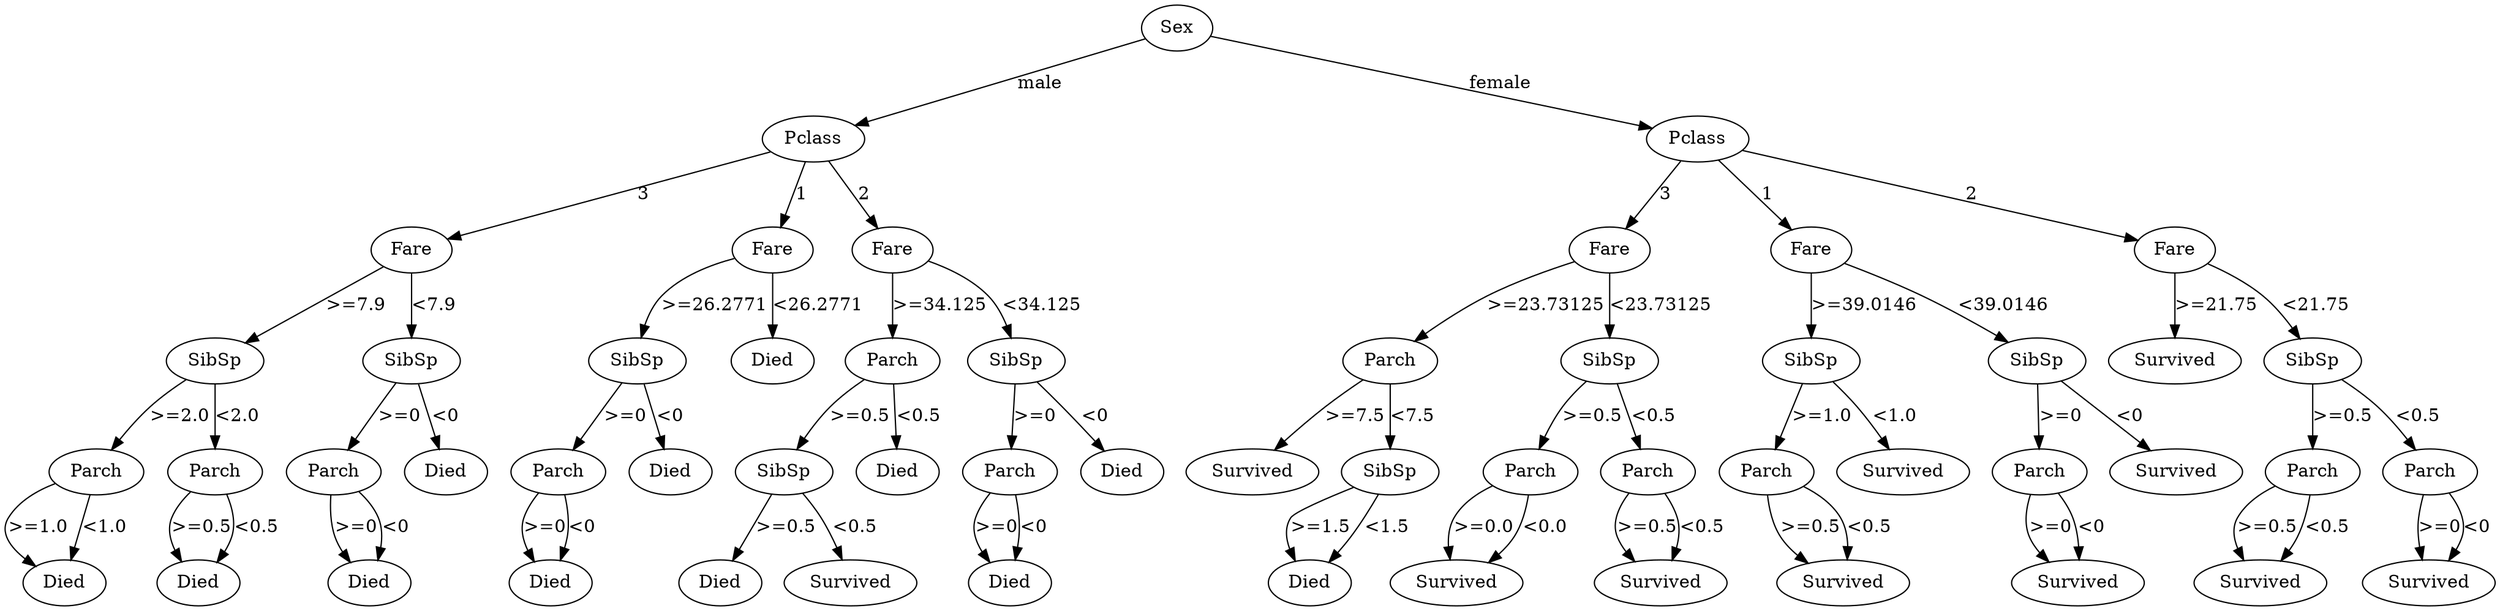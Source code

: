 // Network
digraph {
	Sex0 [label=Sex]
	Pclass0 [label=Pclass]
	Sex0 -> Pclass0 [label=male]
	Pclass0 [label=Pclass]
	Fare0 [label=Fare]
	Pclass0 -> Fare0 [label=3]
	Fare0 [label=Fare]
	SibSp0 [label=SibSp]
	Fare0 -> SibSp0 [label=">=7.9"]
	SibSp0 [label=SibSp]
	Parch0 [label=Parch]
	SibSp0 -> Parch0 [label=">=2.0"]
	Parch0 [label=Parch]
	04 [label=Died]
	Parch0 -> 04 [label=">=1.0"]
	Parch0 [label=Parch]
	04 [label=Died]
	Parch0 -> 04 [label="<1.0"]
	SibSp0 [label=SibSp]
	Parch1 [label=Parch]
	SibSp0 -> Parch1 [label="<2.0"]
	Parch1 [label=Parch]
	06 [label=Died]
	Parch1 -> 06 [label=">=0.5"]
	Parch1 [label=Parch]
	06 [label=Died]
	Parch1 -> 06 [label="<0.5"]
	Fare0 [label=Fare]
	SibSp1 [label=SibSp]
	Fare0 -> SibSp1 [label="<7.9"]
	SibSp1 [label=SibSp]
	Parch2 [label=Parch]
	SibSp1 -> Parch2 [label=">=0"]
	Parch2 [label=Parch]
	010 [label=Died]
	Parch2 -> 010 [label=">=0"]
	Parch2 [label=Parch]
	010 [label=Died]
	Parch2 -> 010 [label="<0"]
	SibSp1 [label=SibSp]
	011 [label=Died]
	SibSp1 -> 011 [label="<0"]
	Pclass0 [label=Pclass]
	Fare1 [label=Fare]
	Pclass0 -> Fare1 [label=1]
	Fare1 [label=Fare]
	SibSp2 [label=SibSp]
	Fare1 -> SibSp2 [label=">=26.2771"]
	SibSp2 [label=SibSp]
	Parch3 [label=Parch]
	SibSp2 -> Parch3 [label=">=0"]
	Parch3 [label=Parch]
	016 [label=Died]
	Parch3 -> 016 [label=">=0"]
	Parch3 [label=Parch]
	016 [label=Died]
	Parch3 -> 016 [label="<0"]
	SibSp2 [label=SibSp]
	017 [label=Died]
	SibSp2 -> 017 [label="<0"]
	Fare1 [label=Fare]
	018 [label=Died]
	Fare1 -> 018 [label="<26.2771"]
	Pclass0 [label=Pclass]
	Fare2 [label=Fare]
	Pclass0 -> Fare2 [label=2]
	Fare2 [label=Fare]
	Parch4 [label=Parch]
	Fare2 -> Parch4 [label=">=34.125"]
	Parch4 [label=Parch]
	SibSp3 [label=SibSp]
	Parch4 -> SibSp3 [label=">=0.5"]
	SibSp3 [label=SibSp]
	022 [label=Died]
	SibSp3 -> 022 [label=">=0.5"]
	SibSp3 [label=SibSp]
	122 [label=Survived]
	SibSp3 -> 122 [label="<0.5"]
	Parch4 [label=Parch]
	023 [label=Died]
	Parch4 -> 023 [label="<0.5"]
	Fare2 [label=Fare]
	SibSp4 [label=SibSp]
	Fare2 -> SibSp4 [label="<34.125"]
	SibSp4 [label=SibSp]
	Parch5 [label=Parch]
	SibSp4 -> Parch5 [label=">=0"]
	Parch5 [label=Parch]
	026 [label=Died]
	Parch5 -> 026 [label=">=0"]
	Parch5 [label=Parch]
	026 [label=Died]
	Parch5 -> 026 [label="<0"]
	SibSp4 [label=SibSp]
	027 [label=Died]
	SibSp4 -> 027 [label="<0"]
	Sex0 [label=Sex]
	Pclass1 [label=Pclass]
	Sex0 -> Pclass1 [label=female]
	Pclass1 [label=Pclass]
	Fare3 [label=Fare]
	Pclass1 -> Fare3 [label=3]
	Fare3 [label=Fare]
	Parch6 [label=Parch]
	Fare3 -> Parch6 [label=">=23.73125"]
	Parch6 [label=Parch]
	133 [label=Survived]
	Parch6 -> 133 [label=">=7.5"]
	Parch6 [label=Parch]
	SibSp5 [label=SibSp]
	Parch6 -> SibSp5 [label="<7.5"]
	SibSp5 [label=SibSp]
	034 [label=Died]
	SibSp5 -> 034 [label=">=1.5"]
	SibSp5 [label=SibSp]
	034 [label=Died]
	SibSp5 -> 034 [label="<1.5"]
	Fare3 [label=Fare]
	SibSp6 [label=SibSp]
	Fare3 -> SibSp6 [label="<23.73125"]
	SibSp6 [label=SibSp]
	Parch7 [label=Parch]
	SibSp6 -> Parch7 [label=">=0.5"]
	Parch7 [label=Parch]
	138 [label=Survived]
	Parch7 -> 138 [label=">=0.0"]
	Parch7 [label=Parch]
	138 [label=Survived]
	Parch7 -> 138 [label="<0.0"]
	SibSp6 [label=SibSp]
	Parch8 [label=Parch]
	SibSp6 -> Parch8 [label="<0.5"]
	Parch8 [label=Parch]
	140 [label=Survived]
	Parch8 -> 140 [label=">=0.5"]
	Parch8 [label=Parch]
	140 [label=Survived]
	Parch8 -> 140 [label="<0.5"]
	Pclass1 [label=Pclass]
	Fare4 [label=Fare]
	Pclass1 -> Fare4 [label=1]
	Fare4 [label=Fare]
	SibSp7 [label=SibSp]
	Fare4 -> SibSp7 [label=">=39.0146"]
	SibSp7 [label=SibSp]
	Parch9 [label=Parch]
	SibSp7 -> Parch9 [label=">=1.0"]
	Parch9 [label=Parch]
	146 [label=Survived]
	Parch9 -> 146 [label=">=0.5"]
	Parch9 [label=Parch]
	146 [label=Survived]
	Parch9 -> 146 [label="<0.5"]
	SibSp7 [label=SibSp]
	147 [label=Survived]
	SibSp7 -> 147 [label="<1.0"]
	Fare4 [label=Fare]
	SibSp8 [label=SibSp]
	Fare4 -> SibSp8 [label="<39.0146"]
	SibSp8 [label=SibSp]
	Parch10 [label=Parch]
	SibSp8 -> Parch10 [label=">=0"]
	Parch10 [label=Parch]
	150 [label=Survived]
	Parch10 -> 150 [label=">=0"]
	Parch10 [label=Parch]
	150 [label=Survived]
	Parch10 -> 150 [label="<0"]
	SibSp8 [label=SibSp]
	151 [label=Survived]
	SibSp8 -> 151 [label="<0"]
	Pclass1 [label=Pclass]
	Fare5 [label=Fare]
	Pclass1 -> Fare5 [label=2]
	Fare5 [label=Fare]
	154 [label=Survived]
	Fare5 -> 154 [label=">=21.75"]
	Fare5 [label=Fare]
	SibSp9 [label=SibSp]
	Fare5 -> SibSp9 [label="<21.75"]
	SibSp9 [label=SibSp]
	Parch11 [label=Parch]
	SibSp9 -> Parch11 [label=">=0.5"]
	Parch11 [label=Parch]
	156 [label=Survived]
	Parch11 -> 156 [label=">=0.5"]
	Parch11 [label=Parch]
	156 [label=Survived]
	Parch11 -> 156 [label="<0.5"]
	SibSp9 [label=SibSp]
	Parch12 [label=Parch]
	SibSp9 -> Parch12 [label="<0.5"]
	Parch12 [label=Parch]
	158 [label=Survived]
	Parch12 -> 158 [label=">=0"]
	Parch12 [label=Parch]
	158 [label=Survived]
	Parch12 -> 158 [label="<0"]
}
